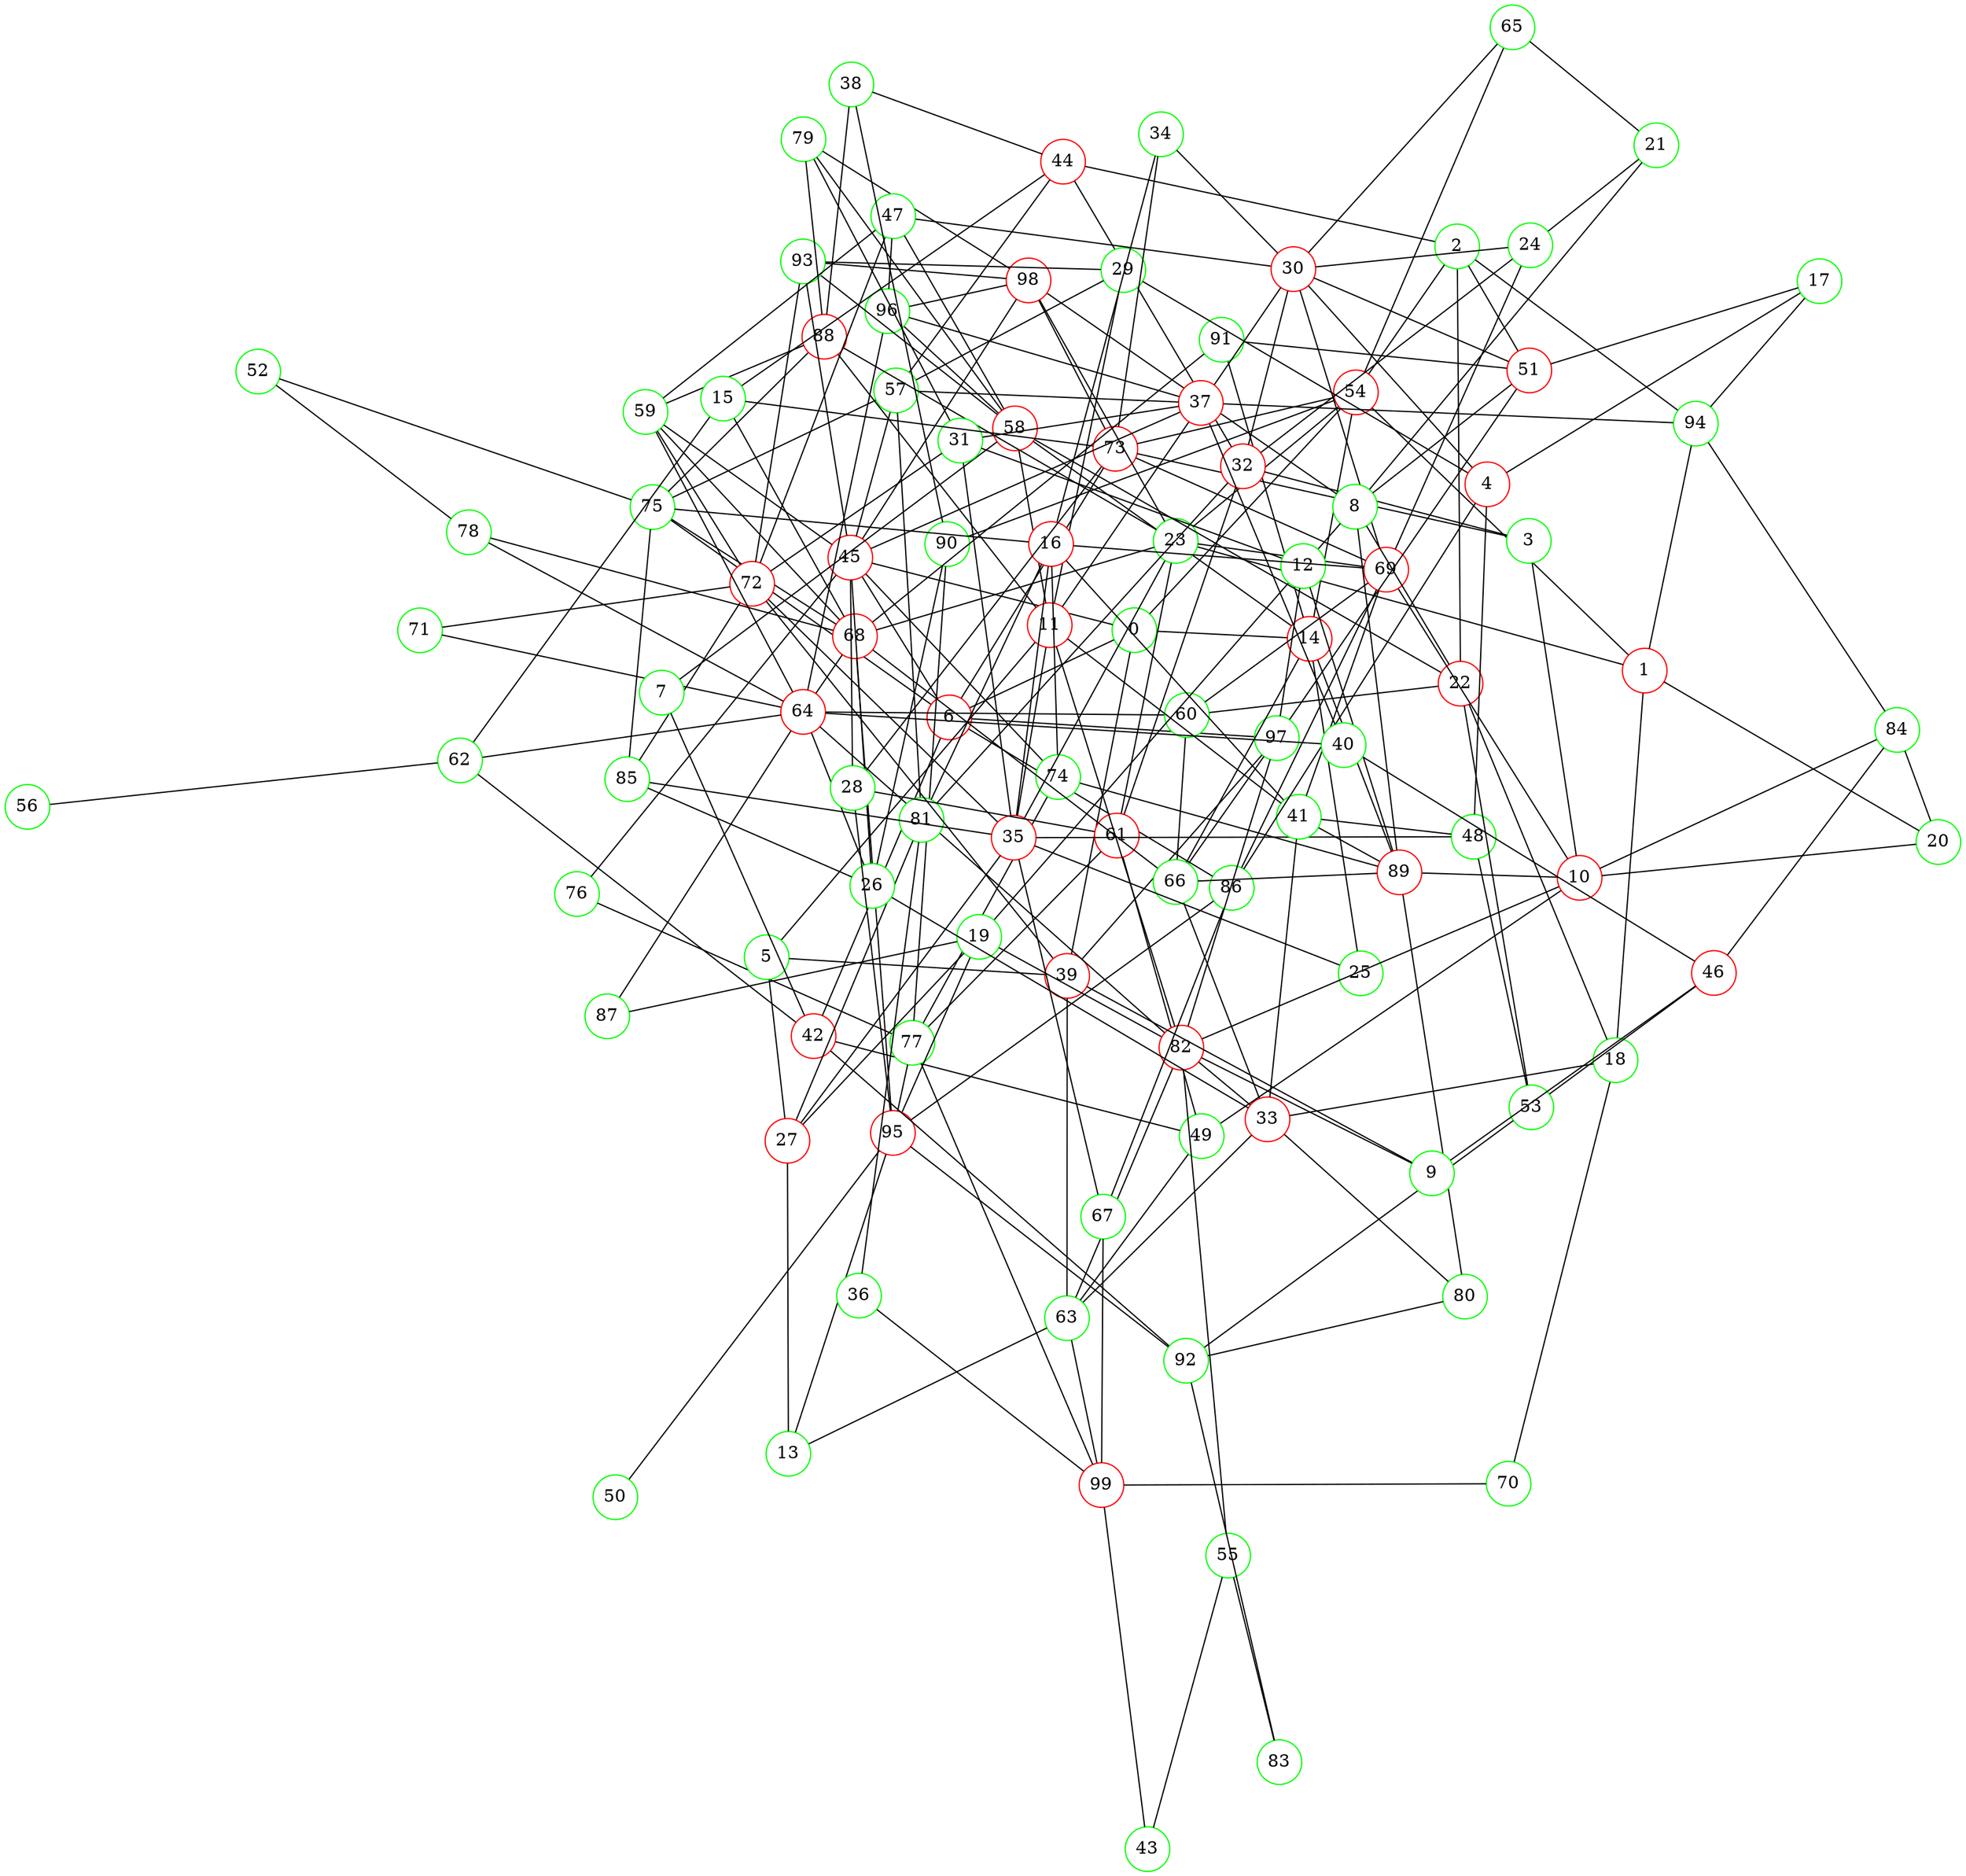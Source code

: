 graph {
graph ["layout"="fdp"]
node ["style"="filled","fillcolor"="white","fixedsize"="true","shape"="circle"]
"0" ["color"="green"]
"6" ["color"="red"]
"97" ["color"="green"]
"86" ["color"="green"]
"95" ["color"="red"]
"73" ["color"="red"]
"98" ["color"="red"]
"42" ["color"="red"]
"49" ["color"="green"]
"61" ["color"="red"]
"77" ["color"="green"]
"99" ["color"="red"]
"90" ["color"="green"]
"63" ["color"="green"]
"82" ["color"="red"]
"92" ["color"="green"]
"62" ["color"="green"]
"64" ["color"="red"]
"96" ["color"="green"]
"68" ["color"="red"]
"75" ["color"="green"]
"85" ["color"="green"]
"88" ["color"="red"]
"91" ["color"="green"]
"78" ["color"="green"]
"71" ["color"="green"]
"72" ["color"="red"]
"93" ["color"="green"]
"87" ["color"="green"]
"45" ["color"="red"]
"57" ["color"="green"]
"81" ["color"="green"]
"74" ["color"="green"]
"89" ["color"="red"]
"59" ["color"="green"]
"76" ["color"="green"]
"54" ["color"="red"]
"65" ["color"="green"]
"39" ["color"="red"]
"14" ["color"="red"]
"66" ["color"="green"]
"25" ["color"="green"]
"35" ["color"="red"]
"48" ["color"="green"]
"53" ["color"="green"]
"67" ["color"="green"]
"58" ["color"="red"]
"79" ["color"="green"]
"1" ["color"="red"]
"18" ["color"="green"]
"33" ["color"="red"]
"80" ["color"="green"]
"41" ["color"="green"]
"69" ["color"="red"]
"22" ["color"="red"]
"60" ["color"="green"]
"70" ["color"="green"]
"20" ["color"="green"]
"84" ["color"="green"]
"94" ["color"="green"]
"23" ["color"="green"]
"2" ["color"="green"]
"51" ["color"="red"]
"44" ["color"="red"]
"3" ["color"="green"]
"32" ["color"="red"]
"10" ["color"="red"]
"4" ["color"="red"]
"17" ["color"="green"]
"29" ["color"="green"]
"30" ["color"="red"]
"34" ["color"="green"]
"47" ["color"="green"]
"5" ["color"="green"]
"11" ["color"="red"]
"27" ["color"="red"]
"7" ["color"="green"]
"8" ["color"="green"]
"19" ["color"="green"]
"21" ["color"="green"]
"24" ["color"="green"]
"9" ["color"="green"]
"46" ["color"="red"]
"12" ["color"="green"]
"31" ["color"="green"]
"37" ["color"="red"]
"40" ["color"="green"]
"13" ["color"="green"]
"15" ["color"="green"]
"16" ["color"="red"]
"26" ["color"="green"]
"28" ["color"="green"]
"36" ["color"="green"]
"38" ["color"="green"]
"43" ["color"="green"]
"55" ["color"="green"]
"83" ["color"="green"]
"50" ["color"="green"]
"52" ["color"="green"]
"56" ["color"="green"]
"0" -- "6"
"0" -- "54"
"0" -- "39"
"0" -- "45"
"0" -- "14"
"6" -- "97"
"6" -- "86"
"6" -- "73"
"6" -- "42"
"6" -- "75"
"6" -- "45"
"86" -- "95"
"73" -- "98"
"42" -- "49"
"42" -- "92"
"42" -- "62"
"49" -- "61"
"49" -- "63"
"61" -- "77"
"77" -- "99"
"77" -- "90"
"77" -- "95"
"63" -- "82"
"63" -- "99"
"82" -- "97"
"92" -- "95"
"62" -- "64"
"64" -- "96"
"64" -- "82"
"64" -- "68"
"64" -- "71"
"64" -- "87"
"64" -- "78"
"96" -- "98"
"68" -- "75"
"68" -- "91"
"68" -- "78"
"68" -- "95"
"75" -- "85"
"75" -- "88"
"71" -- "72"
"72" -- "85"
"72" -- "93"
"93" -- "98"
"45" -- "98"
"45" -- "57"
"45" -- "74"
"45" -- "59"
"45" -- "76"
"45" -- "93"
"57" -- "81"
"57" -- "75"
"74" -- "89"
"74" -- "77"
"59" -- "64"
"59" -- "68"
"59" -- "72"
"59" -- "88"
"76" -- "77"
"54" -- "65"
"54" -- "73"
"54" -- "90"
"39" -- "97"
"39" -- "72"
"39" -- "63"
"14" -- "66"
"14" -- "54"
"14" -- "25"
"14" -- "89"
"14" -- "58"
"14" -- "91"
"66" -- "97"
"66" -- "68"
"66" -- "89"
"25" -- "35"
"35" -- "48"
"35" -- "67"
"35" -- "85"
"35" -- "72"
"48" -- "53"
"53" -- "92"
"67" -- "99"
"67" -- "86"
"58" -- "96"
"58" -- "93"
"58" -- "79"
"79" -- "98"
"79" -- "88"
"1" -- "18"
"1" -- "20"
"1" -- "54"
"1" -- "23"
"1" -- "94"
"18" -- "33"
"18" -- "22"
"18" -- "70"
"33" -- "80"
"33" -- "66"
"33" -- "82"
"33" -- "41"
"33" -- "63"
"80" -- "89"
"80" -- "92"
"41" -- "48"
"41" -- "69"
"41" -- "89"
"69" -- "86"
"69" -- "73"
"22" -- "53"
"22" -- "58"
"22" -- "60"
"60" -- "64"
"60" -- "66"
"60" -- "69"
"70" -- "99"
"20" -- "84"
"84" -- "94"
"23" -- "98"
"23" -- "35"
"23" -- "68"
"23" -- "69"
"23" -- "54"
"23" -- "88"
"23" -- "61"
"2" -- "51"
"2" -- "22"
"2" -- "54"
"2" -- "44"
"2" -- "94"
"51" -- "97"
"51" -- "91"
"44" -- "57"
"3" -- "32"
"3" -- "73"
"3" -- "10"
"32" -- "81"
"32" -- "44"
"32" -- "61"
"10" -- "49"
"10" -- "82"
"10" -- "20"
"10" -- "84"
"10" -- "69"
"10" -- "89"
"4" -- "48"
"4" -- "17"
"4" -- "86"
"4" -- "29"
"4" -- "30"
"17" -- "51"
"17" -- "94"
"29" -- "57"
"29" -- "93"
"30" -- "32"
"30" -- "65"
"30" -- "34"
"30" -- "51"
"30" -- "69"
"30" -- "47"
"34" -- "73"
"47" -- "96"
"47" -- "72"
"47" -- "58"
"47" -- "59"
"5" -- "39"
"5" -- "11"
"5" -- "27"
"11" -- "82"
"11" -- "35"
"11" -- "88"
"11" -- "41"
"11" -- "58"
"11" -- "29"
"11" -- "30"
"27" -- "81"
"27" -- "35"
"7" -- "42"
"7" -- "58"
"8" -- "98"
"8" -- "19"
"8" -- "51"
"8" -- "21"
"8" -- "22"
"8" -- "89"
"19" -- "82"
"19" -- "87"
"19" -- "27"
"19" -- "95"
"21" -- "65"
"21" -- "24"
"24" -- "32"
"24" -- "69"
"24" -- "30"
"9" -- "82"
"9" -- "39"
"9" -- "46"
"46" -- "84"
"46" -- "53"
"12" -- "97"
"12" -- "89"
"12" -- "31"
"31" -- "35"
"31" -- "37"
"31" -- "72"
"31" -- "79"
"37" -- "96"
"37" -- "40"
"37" -- "57"
"37" -- "45"
"37" -- "94"
"40" -- "64"
"40" -- "46"
"13" -- "27"
"13" -- "63"
"13" -- "95"
"15" -- "68"
"15" -- "73"
"15" -- "44"
"15" -- "62"
"16" -- "81"
"16" -- "34"
"16" -- "35"
"16" -- "69"
"16" -- "41"
"16" -- "74"
"16" -- "75"
"26" -- "64"
"26" -- "33"
"26" -- "85"
"26" -- "90"
"26" -- "45"
"28" -- "73"
"28" -- "45"
"28" -- "61"
"28" -- "95"
"36" -- "81"
"36" -- "99"
"38" -- "88"
"38" -- "90"
"38" -- "44"
"43" -- "99"
"43" -- "55"
"55" -- "82"
"55" -- "83"
"83" -- "92"
"50" -- "95"
"52" -- "75"
"52" -- "78"
"56" -- "62"
}